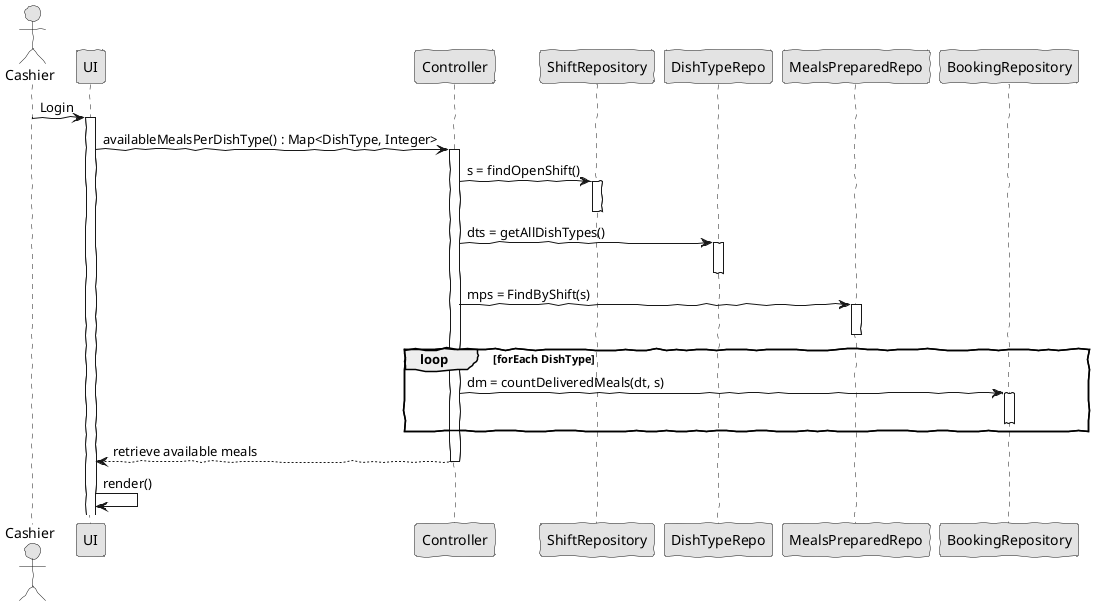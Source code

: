 @startuml

'http://plantuml.com/skinparam.html
skinparam handwritten true
skinparam monochrome true
skinparam packageStyle rect
skinparam defaultFontName FG Virgil
skinparam shadowing false

actor Cashier

Cashier -> UI : Login
Activate UI
UI -> Controller : availableMealsPerDishType() : Map<DishType, Integer>
Activate Controller
Controller -> ShiftRepository : s = findOpenShift()
Activate ShiftRepository
Deactivate ShiftRepository
Controller -> DishTypeRepo : dts = getAllDishTypes()
Activate DishTypeRepo
Deactivate DishTypeRepo
Controller -> MealsPreparedRepo : mps = FindByShift(s)
Activate MealsPreparedRepo
Deactivate MealsPreparedRepo
loop forEach DishType
Controller -> BookingRepository : dm = countDeliveredMeals(dt, s)
Activate BookingRepository
Deactivate BookingRepository
end
Controller --> UI :retrieve available meals
Deactivate Controller
UI -> UI : render()

@enduml

loop 1000 times
            Alice -> Bob: DNS Attack
        end